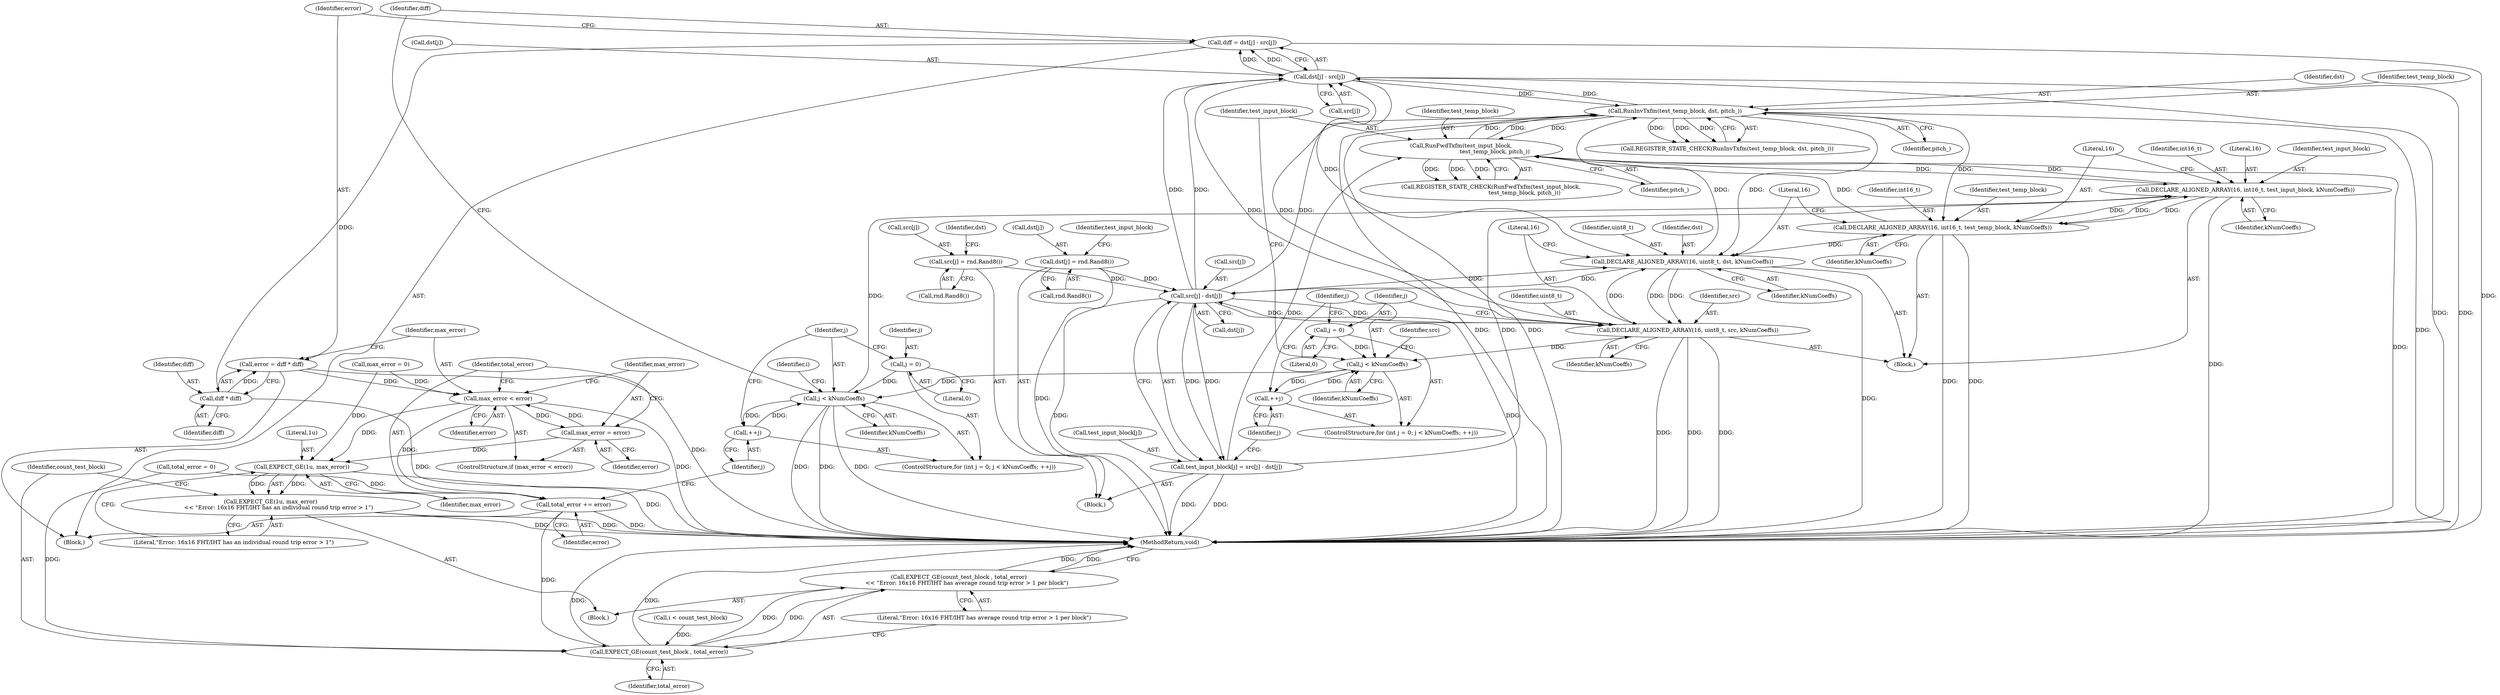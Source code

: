 digraph "1_Android_5a9753fca56f0eeb9f61e342b2fccffc364f9426_44@integer" {
"1000210" [label="(Call,error = diff * diff)"];
"1000212" [label="(Call,diff * diff)"];
"1000200" [label="(Call,diff = dst[j] - src[j])"];
"1000202" [label="(Call,dst[j] - src[j])"];
"1000184" [label="(Call,RunInvTxfm(test_temp_block, dst, pitch_))"];
"1000179" [label="(Call,RunFwdTxfm(test_input_block,\n                                      test_temp_block, pitch_))"];
"1000167" [label="(Call,test_input_block[j] = src[j] - dst[j])"];
"1000171" [label="(Call,src[j] - dst[j])"];
"1000157" [label="(Call,src[j] = rnd.Rand8())"];
"1000141" [label="(Call,DECLARE_ALIGNED_ARRAY(16, uint8_t, src, kNumCoeffs))"];
"1000136" [label="(Call,DECLARE_ALIGNED_ARRAY(16, uint8_t, dst, kNumCoeffs))"];
"1000131" [label="(Call,DECLARE_ALIGNED_ARRAY(16, int16_t, test_temp_block, kNumCoeffs))"];
"1000126" [label="(Call,DECLARE_ALIGNED_ARRAY(16, int16_t, test_input_block, kNumCoeffs))"];
"1000193" [label="(Call,j < kNumCoeffs)"];
"1000190" [label="(Call,j = 0)"];
"1000196" [label="(Call,++j)"];
"1000151" [label="(Call,j < kNumCoeffs)"];
"1000154" [label="(Call,++j)"];
"1000148" [label="(Call,j = 0)"];
"1000162" [label="(Call,dst[j] = rnd.Rand8())"];
"1000216" [label="(Call,max_error < error)"];
"1000219" [label="(Call,max_error = error)"];
"1000226" [label="(Call,EXPECT_GE(1u, max_error))"];
"1000225" [label="(Call,EXPECT_GE(1u, max_error)\n         << \"Error: 16x16 FHT/IHT has an individual round trip error > 1\")"];
"1000222" [label="(Call,total_error += error)"];
"1000231" [label="(Call,EXPECT_GE(count_test_block , total_error))"];
"1000230" [label="(Call,EXPECT_GE(count_test_block , total_error)\n         << \"Error: 16x16 FHT/IHT has average round trip error > 1 per block\")"];
"1000161" [label="(Call,rnd.Rand8())"];
"1000191" [label="(Identifier,j)"];
"1000217" [label="(Identifier,max_error)"];
"1000149" [label="(Identifier,j)"];
"1000153" [label="(Identifier,kNumCoeffs)"];
"1000180" [label="(Identifier,test_input_block)"];
"1000194" [label="(Identifier,j)"];
"1000198" [label="(Block,)"];
"1000146" [label="(ControlStructure,for (int j = 0; j < kNumCoeffs; ++j))"];
"1000144" [label="(Identifier,src)"];
"1000150" [label="(Literal,0)"];
"1000228" [label="(Identifier,max_error)"];
"1000145" [label="(Identifier,kNumCoeffs)"];
"1000154" [label="(Call,++j)"];
"1000181" [label="(Identifier,test_temp_block)"];
"1000190" [label="(Call,j = 0)"];
"1000151" [label="(Call,j < kNumCoeffs)"];
"1000126" [label="(Call,DECLARE_ALIGNED_ARRAY(16, int16_t, test_input_block, kNumCoeffs))"];
"1000206" [label="(Call,src[j])"];
"1000132" [label="(Literal,16)"];
"1000139" [label="(Identifier,dst)"];
"1000133" [label="(Identifier,int16_t)"];
"1000213" [label="(Identifier,diff)"];
"1000137" [label="(Literal,16)"];
"1000227" [label="(Literal,1u)"];
"1000159" [label="(Identifier,src)"];
"1000183" [label="(Call,REGISTER_STATE_CHECK(RunInvTxfm(test_temp_block, dst, pitch_)))"];
"1000141" [label="(Call,DECLARE_ALIGNED_ARRAY(16, uint8_t, src, kNumCoeffs))"];
"1000202" [label="(Call,dst[j] - src[j])"];
"1000193" [label="(Call,j < kNumCoeffs)"];
"1000216" [label="(Call,max_error < error)"];
"1000219" [label="(Call,max_error = error)"];
"1000156" [label="(Block,)"];
"1000127" [label="(Literal,16)"];
"1000224" [label="(Identifier,error)"];
"1000167" [label="(Call,test_input_block[j] = src[j] - dst[j])"];
"1000188" [label="(ControlStructure,for (int j = 0; j < kNumCoeffs; ++j))"];
"1000124" [label="(Identifier,i)"];
"1000192" [label="(Literal,0)"];
"1000226" [label="(Call,EXPECT_GE(1u, max_error))"];
"1000185" [label="(Identifier,test_temp_block)"];
"1000120" [label="(Call,i < count_test_block)"];
"1000171" [label="(Call,src[j] - dst[j])"];
"1000215" [label="(ControlStructure,if (max_error < error))"];
"1000230" [label="(Call,EXPECT_GE(count_test_block , total_error)\n         << \"Error: 16x16 FHT/IHT has average round trip error > 1 per block\")"];
"1000101" [label="(Block,)"];
"1000175" [label="(Call,dst[j])"];
"1000166" [label="(Call,rnd.Rand8())"];
"1000212" [label="(Call,diff * diff)"];
"1000196" [label="(Call,++j)"];
"1000225" [label="(Call,EXPECT_GE(1u, max_error)\n         << \"Error: 16x16 FHT/IHT has an individual round trip error > 1\")"];
"1000125" [label="(Block,)"];
"1000195" [label="(Identifier,kNumCoeffs)"];
"1000234" [label="(Literal,\"Error: 16x16 FHT/IHT has average round trip error > 1 per block\")"];
"1000182" [label="(Identifier,pitch_)"];
"1000223" [label="(Identifier,total_error)"];
"1000218" [label="(Identifier,error)"];
"1000179" [label="(Call,RunFwdTxfm(test_input_block,\n                                      test_temp_block, pitch_))"];
"1000214" [label="(Identifier,diff)"];
"1000221" [label="(Identifier,error)"];
"1000129" [label="(Identifier,test_input_block)"];
"1000187" [label="(Identifier,pitch_)"];
"1000162" [label="(Call,dst[j] = rnd.Rand8())"];
"1000211" [label="(Identifier,error)"];
"1000184" [label="(Call,RunInvTxfm(test_temp_block, dst, pitch_))"];
"1000148" [label="(Call,j = 0)"];
"1000231" [label="(Call,EXPECT_GE(count_test_block , total_error))"];
"1000142" [label="(Literal,16)"];
"1000169" [label="(Identifier,test_input_block)"];
"1000233" [label="(Identifier,total_error)"];
"1000143" [label="(Identifier,uint8_t)"];
"1000128" [label="(Identifier,int16_t)"];
"1000186" [label="(Identifier,dst)"];
"1000235" [label="(MethodReturn,void)"];
"1000135" [label="(Identifier,kNumCoeffs)"];
"1000232" [label="(Identifier,count_test_block)"];
"1000197" [label="(Identifier,j)"];
"1000164" [label="(Identifier,dst)"];
"1000138" [label="(Identifier,uint8_t)"];
"1000210" [label="(Call,error = diff * diff)"];
"1000104" [label="(Call,max_error = 0)"];
"1000229" [label="(Literal,\"Error: 16x16 FHT/IHT has an individual round trip error > 1\")"];
"1000155" [label="(Identifier,j)"];
"1000203" [label="(Call,dst[j])"];
"1000201" [label="(Identifier,diff)"];
"1000163" [label="(Call,dst[j])"];
"1000157" [label="(Call,src[j] = rnd.Rand8())"];
"1000136" [label="(Call,DECLARE_ALIGNED_ARRAY(16, uint8_t, dst, kNumCoeffs))"];
"1000220" [label="(Identifier,max_error)"];
"1000158" [label="(Call,src[j])"];
"1000200" [label="(Call,diff = dst[j] - src[j])"];
"1000152" [label="(Identifier,j)"];
"1000178" [label="(Call,REGISTER_STATE_CHECK(RunFwdTxfm(test_input_block,\n                                      test_temp_block, pitch_)))"];
"1000130" [label="(Identifier,kNumCoeffs)"];
"1000108" [label="(Call,total_error = 0)"];
"1000140" [label="(Identifier,kNumCoeffs)"];
"1000134" [label="(Identifier,test_temp_block)"];
"1000168" [label="(Call,test_input_block[j])"];
"1000172" [label="(Call,src[j])"];
"1000222" [label="(Call,total_error += error)"];
"1000131" [label="(Call,DECLARE_ALIGNED_ARRAY(16, int16_t, test_temp_block, kNumCoeffs))"];
"1000210" -> "1000198"  [label="AST: "];
"1000210" -> "1000212"  [label="CFG: "];
"1000211" -> "1000210"  [label="AST: "];
"1000212" -> "1000210"  [label="AST: "];
"1000217" -> "1000210"  [label="CFG: "];
"1000210" -> "1000235"  [label="DDG: "];
"1000212" -> "1000210"  [label="DDG: "];
"1000210" -> "1000216"  [label="DDG: "];
"1000212" -> "1000214"  [label="CFG: "];
"1000213" -> "1000212"  [label="AST: "];
"1000214" -> "1000212"  [label="AST: "];
"1000212" -> "1000235"  [label="DDG: "];
"1000200" -> "1000212"  [label="DDG: "];
"1000200" -> "1000198"  [label="AST: "];
"1000200" -> "1000202"  [label="CFG: "];
"1000201" -> "1000200"  [label="AST: "];
"1000202" -> "1000200"  [label="AST: "];
"1000211" -> "1000200"  [label="CFG: "];
"1000200" -> "1000235"  [label="DDG: "];
"1000202" -> "1000200"  [label="DDG: "];
"1000202" -> "1000200"  [label="DDG: "];
"1000202" -> "1000206"  [label="CFG: "];
"1000203" -> "1000202"  [label="AST: "];
"1000206" -> "1000202"  [label="AST: "];
"1000202" -> "1000235"  [label="DDG: "];
"1000202" -> "1000235"  [label="DDG: "];
"1000202" -> "1000136"  [label="DDG: "];
"1000202" -> "1000141"  [label="DDG: "];
"1000202" -> "1000184"  [label="DDG: "];
"1000184" -> "1000202"  [label="DDG: "];
"1000171" -> "1000202"  [label="DDG: "];
"1000171" -> "1000202"  [label="DDG: "];
"1000141" -> "1000202"  [label="DDG: "];
"1000184" -> "1000183"  [label="AST: "];
"1000184" -> "1000187"  [label="CFG: "];
"1000185" -> "1000184"  [label="AST: "];
"1000186" -> "1000184"  [label="AST: "];
"1000187" -> "1000184"  [label="AST: "];
"1000183" -> "1000184"  [label="CFG: "];
"1000184" -> "1000235"  [label="DDG: "];
"1000184" -> "1000235"  [label="DDG: "];
"1000184" -> "1000235"  [label="DDG: "];
"1000184" -> "1000131"  [label="DDG: "];
"1000184" -> "1000136"  [label="DDG: "];
"1000184" -> "1000179"  [label="DDG: "];
"1000184" -> "1000183"  [label="DDG: "];
"1000184" -> "1000183"  [label="DDG: "];
"1000184" -> "1000183"  [label="DDG: "];
"1000179" -> "1000184"  [label="DDG: "];
"1000179" -> "1000184"  [label="DDG: "];
"1000136" -> "1000184"  [label="DDG: "];
"1000171" -> "1000184"  [label="DDG: "];
"1000179" -> "1000178"  [label="AST: "];
"1000179" -> "1000182"  [label="CFG: "];
"1000180" -> "1000179"  [label="AST: "];
"1000181" -> "1000179"  [label="AST: "];
"1000182" -> "1000179"  [label="AST: "];
"1000178" -> "1000179"  [label="CFG: "];
"1000179" -> "1000235"  [label="DDG: "];
"1000179" -> "1000126"  [label="DDG: "];
"1000179" -> "1000178"  [label="DDG: "];
"1000179" -> "1000178"  [label="DDG: "];
"1000179" -> "1000178"  [label="DDG: "];
"1000167" -> "1000179"  [label="DDG: "];
"1000126" -> "1000179"  [label="DDG: "];
"1000131" -> "1000179"  [label="DDG: "];
"1000167" -> "1000156"  [label="AST: "];
"1000167" -> "1000171"  [label="CFG: "];
"1000168" -> "1000167"  [label="AST: "];
"1000171" -> "1000167"  [label="AST: "];
"1000155" -> "1000167"  [label="CFG: "];
"1000167" -> "1000235"  [label="DDG: "];
"1000167" -> "1000235"  [label="DDG: "];
"1000167" -> "1000126"  [label="DDG: "];
"1000171" -> "1000167"  [label="DDG: "];
"1000171" -> "1000167"  [label="DDG: "];
"1000171" -> "1000175"  [label="CFG: "];
"1000172" -> "1000171"  [label="AST: "];
"1000175" -> "1000171"  [label="AST: "];
"1000171" -> "1000235"  [label="DDG: "];
"1000171" -> "1000235"  [label="DDG: "];
"1000171" -> "1000136"  [label="DDG: "];
"1000171" -> "1000141"  [label="DDG: "];
"1000157" -> "1000171"  [label="DDG: "];
"1000141" -> "1000171"  [label="DDG: "];
"1000136" -> "1000171"  [label="DDG: "];
"1000162" -> "1000171"  [label="DDG: "];
"1000157" -> "1000156"  [label="AST: "];
"1000157" -> "1000161"  [label="CFG: "];
"1000158" -> "1000157"  [label="AST: "];
"1000161" -> "1000157"  [label="AST: "];
"1000164" -> "1000157"  [label="CFG: "];
"1000141" -> "1000125"  [label="AST: "];
"1000141" -> "1000145"  [label="CFG: "];
"1000142" -> "1000141"  [label="AST: "];
"1000143" -> "1000141"  [label="AST: "];
"1000144" -> "1000141"  [label="AST: "];
"1000145" -> "1000141"  [label="AST: "];
"1000149" -> "1000141"  [label="CFG: "];
"1000141" -> "1000235"  [label="DDG: "];
"1000141" -> "1000235"  [label="DDG: "];
"1000141" -> "1000235"  [label="DDG: "];
"1000141" -> "1000136"  [label="DDG: "];
"1000136" -> "1000141"  [label="DDG: "];
"1000136" -> "1000141"  [label="DDG: "];
"1000141" -> "1000151"  [label="DDG: "];
"1000136" -> "1000125"  [label="AST: "];
"1000136" -> "1000140"  [label="CFG: "];
"1000137" -> "1000136"  [label="AST: "];
"1000138" -> "1000136"  [label="AST: "];
"1000139" -> "1000136"  [label="AST: "];
"1000140" -> "1000136"  [label="AST: "];
"1000142" -> "1000136"  [label="CFG: "];
"1000136" -> "1000235"  [label="DDG: "];
"1000131" -> "1000136"  [label="DDG: "];
"1000131" -> "1000125"  [label="AST: "];
"1000131" -> "1000135"  [label="CFG: "];
"1000132" -> "1000131"  [label="AST: "];
"1000133" -> "1000131"  [label="AST: "];
"1000134" -> "1000131"  [label="AST: "];
"1000135" -> "1000131"  [label="AST: "];
"1000137" -> "1000131"  [label="CFG: "];
"1000131" -> "1000235"  [label="DDG: "];
"1000131" -> "1000235"  [label="DDG: "];
"1000131" -> "1000126"  [label="DDG: "];
"1000126" -> "1000131"  [label="DDG: "];
"1000126" -> "1000131"  [label="DDG: "];
"1000126" -> "1000125"  [label="AST: "];
"1000126" -> "1000130"  [label="CFG: "];
"1000127" -> "1000126"  [label="AST: "];
"1000128" -> "1000126"  [label="AST: "];
"1000129" -> "1000126"  [label="AST: "];
"1000130" -> "1000126"  [label="AST: "];
"1000132" -> "1000126"  [label="CFG: "];
"1000126" -> "1000235"  [label="DDG: "];
"1000193" -> "1000126"  [label="DDG: "];
"1000193" -> "1000188"  [label="AST: "];
"1000193" -> "1000195"  [label="CFG: "];
"1000194" -> "1000193"  [label="AST: "];
"1000195" -> "1000193"  [label="AST: "];
"1000201" -> "1000193"  [label="CFG: "];
"1000124" -> "1000193"  [label="CFG: "];
"1000193" -> "1000235"  [label="DDG: "];
"1000193" -> "1000235"  [label="DDG: "];
"1000193" -> "1000235"  [label="DDG: "];
"1000190" -> "1000193"  [label="DDG: "];
"1000196" -> "1000193"  [label="DDG: "];
"1000151" -> "1000193"  [label="DDG: "];
"1000193" -> "1000196"  [label="DDG: "];
"1000190" -> "1000188"  [label="AST: "];
"1000190" -> "1000192"  [label="CFG: "];
"1000191" -> "1000190"  [label="AST: "];
"1000192" -> "1000190"  [label="AST: "];
"1000194" -> "1000190"  [label="CFG: "];
"1000196" -> "1000188"  [label="AST: "];
"1000196" -> "1000197"  [label="CFG: "];
"1000197" -> "1000196"  [label="AST: "];
"1000194" -> "1000196"  [label="CFG: "];
"1000151" -> "1000146"  [label="AST: "];
"1000151" -> "1000153"  [label="CFG: "];
"1000152" -> "1000151"  [label="AST: "];
"1000153" -> "1000151"  [label="AST: "];
"1000159" -> "1000151"  [label="CFG: "];
"1000180" -> "1000151"  [label="CFG: "];
"1000154" -> "1000151"  [label="DDG: "];
"1000148" -> "1000151"  [label="DDG: "];
"1000151" -> "1000154"  [label="DDG: "];
"1000154" -> "1000146"  [label="AST: "];
"1000154" -> "1000155"  [label="CFG: "];
"1000155" -> "1000154"  [label="AST: "];
"1000152" -> "1000154"  [label="CFG: "];
"1000148" -> "1000146"  [label="AST: "];
"1000148" -> "1000150"  [label="CFG: "];
"1000149" -> "1000148"  [label="AST: "];
"1000150" -> "1000148"  [label="AST: "];
"1000152" -> "1000148"  [label="CFG: "];
"1000162" -> "1000156"  [label="AST: "];
"1000162" -> "1000166"  [label="CFG: "];
"1000163" -> "1000162"  [label="AST: "];
"1000166" -> "1000162"  [label="AST: "];
"1000169" -> "1000162"  [label="CFG: "];
"1000162" -> "1000235"  [label="DDG: "];
"1000216" -> "1000215"  [label="AST: "];
"1000216" -> "1000218"  [label="CFG: "];
"1000217" -> "1000216"  [label="AST: "];
"1000218" -> "1000216"  [label="AST: "];
"1000220" -> "1000216"  [label="CFG: "];
"1000223" -> "1000216"  [label="CFG: "];
"1000216" -> "1000235"  [label="DDG: "];
"1000104" -> "1000216"  [label="DDG: "];
"1000219" -> "1000216"  [label="DDG: "];
"1000216" -> "1000219"  [label="DDG: "];
"1000216" -> "1000222"  [label="DDG: "];
"1000216" -> "1000226"  [label="DDG: "];
"1000219" -> "1000215"  [label="AST: "];
"1000219" -> "1000221"  [label="CFG: "];
"1000220" -> "1000219"  [label="AST: "];
"1000221" -> "1000219"  [label="AST: "];
"1000223" -> "1000219"  [label="CFG: "];
"1000219" -> "1000226"  [label="DDG: "];
"1000226" -> "1000225"  [label="AST: "];
"1000226" -> "1000228"  [label="CFG: "];
"1000227" -> "1000226"  [label="AST: "];
"1000228" -> "1000226"  [label="AST: "];
"1000229" -> "1000226"  [label="CFG: "];
"1000226" -> "1000235"  [label="DDG: "];
"1000226" -> "1000225"  [label="DDG: "];
"1000226" -> "1000225"  [label="DDG: "];
"1000104" -> "1000226"  [label="DDG: "];
"1000225" -> "1000101"  [label="AST: "];
"1000225" -> "1000229"  [label="CFG: "];
"1000229" -> "1000225"  [label="AST: "];
"1000232" -> "1000225"  [label="CFG: "];
"1000225" -> "1000235"  [label="DDG: "];
"1000225" -> "1000235"  [label="DDG: "];
"1000222" -> "1000198"  [label="AST: "];
"1000222" -> "1000224"  [label="CFG: "];
"1000223" -> "1000222"  [label="AST: "];
"1000224" -> "1000222"  [label="AST: "];
"1000197" -> "1000222"  [label="CFG: "];
"1000222" -> "1000235"  [label="DDG: "];
"1000108" -> "1000222"  [label="DDG: "];
"1000222" -> "1000231"  [label="DDG: "];
"1000231" -> "1000230"  [label="AST: "];
"1000231" -> "1000233"  [label="CFG: "];
"1000232" -> "1000231"  [label="AST: "];
"1000233" -> "1000231"  [label="AST: "];
"1000234" -> "1000231"  [label="CFG: "];
"1000231" -> "1000235"  [label="DDG: "];
"1000231" -> "1000235"  [label="DDG: "];
"1000231" -> "1000230"  [label="DDG: "];
"1000231" -> "1000230"  [label="DDG: "];
"1000120" -> "1000231"  [label="DDG: "];
"1000108" -> "1000231"  [label="DDG: "];
"1000230" -> "1000101"  [label="AST: "];
"1000230" -> "1000234"  [label="CFG: "];
"1000234" -> "1000230"  [label="AST: "];
"1000235" -> "1000230"  [label="CFG: "];
"1000230" -> "1000235"  [label="DDG: "];
"1000230" -> "1000235"  [label="DDG: "];
}
